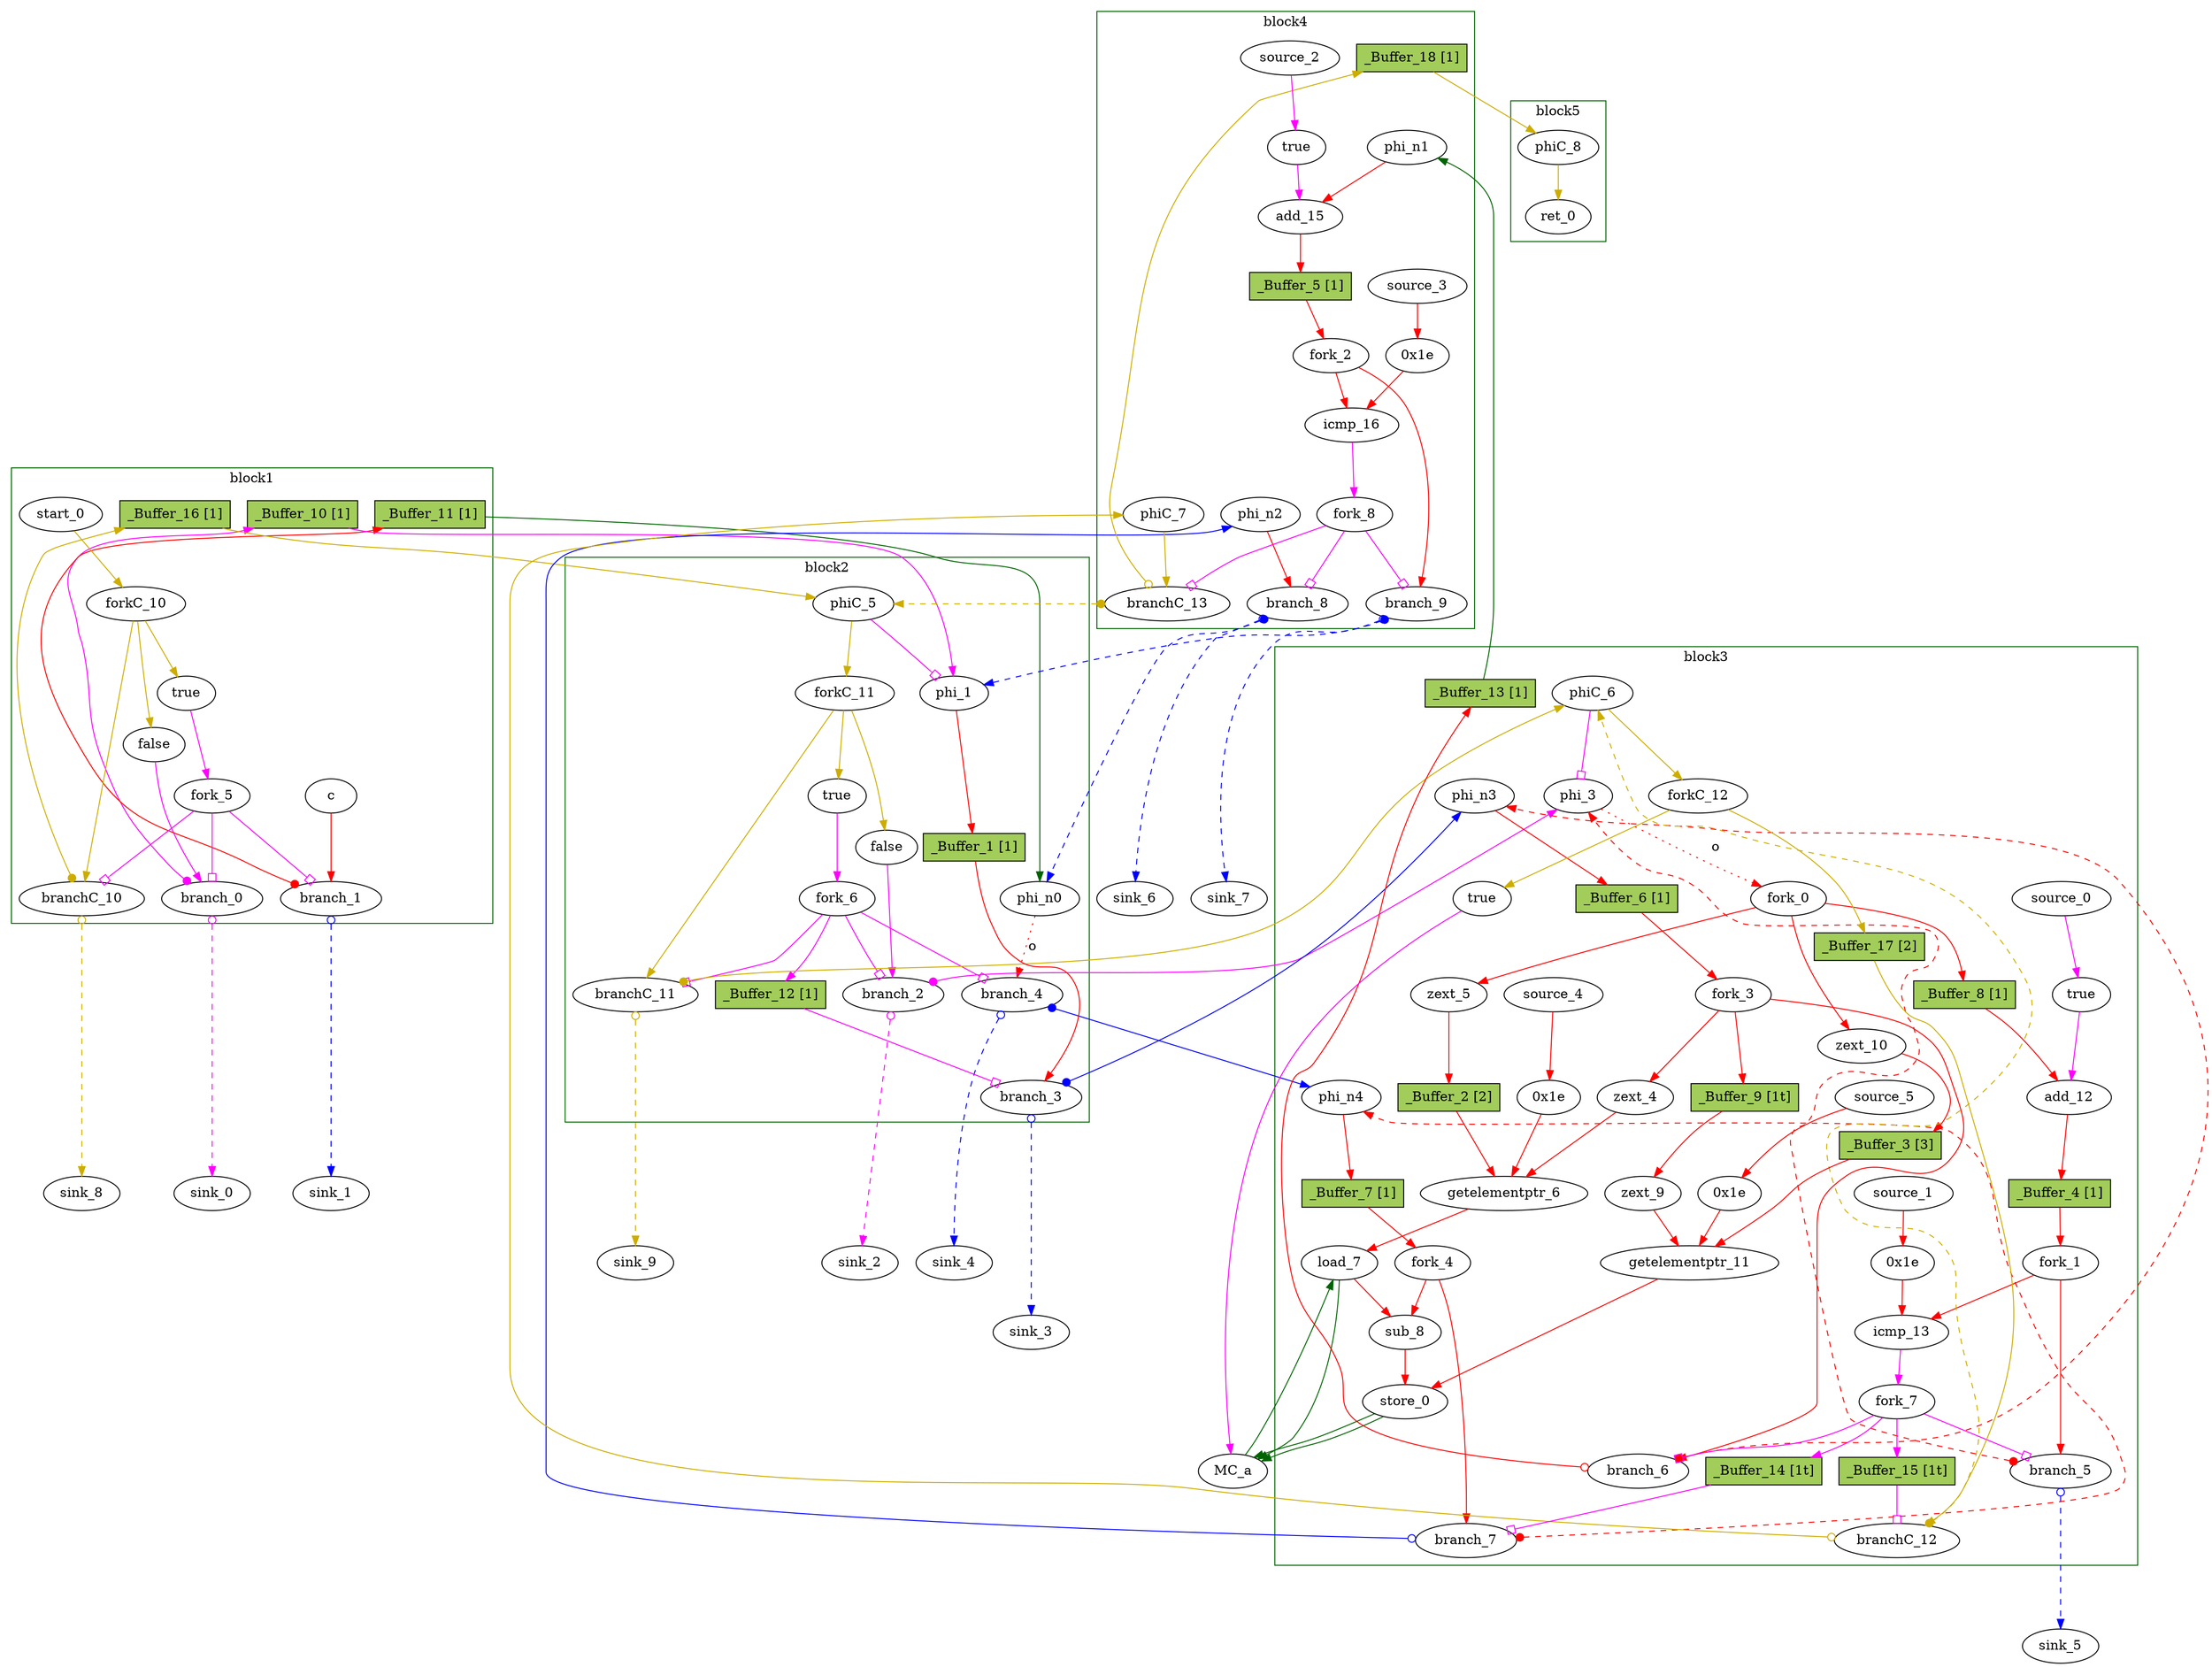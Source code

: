 // Number of blocks: 100
// Number of channels: 148
Digraph G {

  // Blocks
subgraph cluster_1 {
color = "darkgreen"
label = "block1"
  c [type=Entry, in="in1:32", out="out1:32", bbID = 1,  shape=oval];
  brCst_block1 [type=Constant, in="in1:1", out="out1:1", bbID = 1, value="0x1", label=true,  shape=oval];
  cst_0 [type=Constant, in="in1:1", out="out1:1", bbID = 1, value="0x0", label=false,  shape=oval];
  branch_0 [type=Branch, in="in1:1 in2?:1", out="out1+:1 out2-:1", bbID = 1,  shape=oval];
  branch_1 [type=Branch, in="in1:32 in2?:1", out="out1+:32 out2-:32", bbID = 1,  shape=oval];
  fork_5 [type=Fork, in="in1:1", out="out1:1 out2:1 out3:1", bbID = 1,  shape=oval];
  start_0 [type=Entry, in="in1:0", out="out1:0", bbID = 1,  shape=oval];
  forkC_10 [type=Fork, in="in1:0", out="out1:0 out2:0 out3:0", bbID = 1,  shape=oval];
  branchC_10 [type=Branch, in="in1:0 in2?:1", out="out1+:0 out2-:0", bbID = 1,  shape=oval];
  _Buffer_10 [type=Buffer, in="in1:1", out="out1:1", bbID = 1, slots=1, transparent=false, label="_Buffer_10 [1]",  shape=box, style=filled, fillcolor=darkolivegreen3, height = 0.4];
  _Buffer_11 [type=Buffer, in="in1:32", out="out1:32", bbID = 1, slots=1, transparent=false, label="_Buffer_11 [1]",  shape=box, style=filled, fillcolor=darkolivegreen3, height = 0.4];
  _Buffer_16 [type=Buffer, in="in1:0", out="out1:0", bbID = 1, slots=1, transparent=false, label="_Buffer_16 [1]",  shape=box, style=filled, fillcolor=darkolivegreen3, height = 0.4];
}
subgraph cluster_2 {
color = "darkgreen"
label = "block2"
  phi_1 [type=Mux, in="in1?:1 in2:32 in3:32", out="out1:32", delay=0.366, bbID = 2,  shape=oval];
  brCst_block2 [type=Constant, in="in1:1", out="out1:1", bbID = 2, value="0x1", label=true,  shape=oval];
  cst_1 [type=Constant, in="in1:1", out="out1:1", bbID = 2, value="0x0", label=false,  shape=oval];
  phi_n0 [type=Merge, in="in1:32 in2:32", out="out1:32", delay=0.366, bbID = 2,  shape=oval];
  branch_2 [type=Branch, in="in1:1 in2?:1", out="out1+:1 out2-:1", bbID = 2,  shape=oval];
  branch_3 [type=Branch, in="in1:32 in2?:1", out="out1+:32 out2-:32", bbID = 2,  shape=oval];
  branch_4 [type=Branch, in="in1:32 in2?:1", out="out1+:32 out2-:32", bbID = 2,  shape=oval];
  fork_6 [type=Fork, in="in1:1", out="out1:1 out2:1 out3:1 out4:1", bbID = 2,  shape=oval];
  phiC_5 [type=CntrlMerge, in="in1:0 in2:0", out="out1:0 out2?:1", delay=0.166, bbID = 2,  shape=oval];
  forkC_11 [type=Fork, in="in1:0", out="out1:0 out2:0 out3:0", bbID = 2,  shape=oval];
  branchC_11 [type=Branch, in="in1:0 in2?:1", out="out1+:0 out2-:0", bbID = 2,  shape=oval];
  _Buffer_1 [type=Buffer, in="in1:32", out="out1:32", bbID = 2, slots=1, transparent=false, label="_Buffer_1 [1]",  shape=box, style=filled, fillcolor=darkolivegreen3, height = 0.4];
  _Buffer_12 [type=Buffer, in="in1:1", out="out1:1", bbID = 2, slots=1, transparent=false, label="_Buffer_12 [1]",  shape=box, style=filled, fillcolor=darkolivegreen3, height = 0.4];
}
subgraph cluster_3 {
color = "darkgreen"
label = "block3"
  phi_3 [type=Mux, in="in1?:1 in2:32 in3:32", out="out1:32", delay=0.366, bbID = 3,  shape=oval];
  zext_4 [type=Operator, in="in1:32", out="out1:32", op = "zext_op", bbID = 3, retimingDiff=1,  shape=oval];
  zext_5 [type=Operator, in="in1:32", out="out1:32", op = "zext_op", bbID = 3,  shape=oval];
  getelementptr_6 [type=Operator, in="in1:32 in2:32 in3:32", out="out1:32", op = "getelementptr_op", delay=2.966, constants=1, bbID = 3, retimingDiff=1,  shape=oval];
  load_7 [type=Operator, in="in1:32 in2:32", out="out1:32 out2:32", op = "mc_load_op", latency=2, bbID = 3, portID = 0, offset = 0, retimingDiff=1,  shape=oval];
  sub_8 [type=Operator, in="in1:32 in2:32", out="out1:32", op = "sub_op", delay=1.693, bbID = 3, retimingDiff=2,  shape=oval];
  zext_9 [type=Operator, in="in1:32", out="out1:32", op = "zext_op", bbID = 3, retimingDiff=2,  shape=oval];
  zext_10 [type=Operator, in="in1:32", out="out1:32", op = "zext_op", bbID = 3,  shape=oval];
  getelementptr_11 [type=Operator, in="in1:32 in2:32 in3:32", out="out1:32", op = "getelementptr_op", delay=2.966, constants=1, bbID = 3, retimingDiff=2,  shape=oval];
  store_0 [type=Operator, in="in1:32 in2:32", out="out1:32 out2:32", op = "mc_store_op", bbID = 3, portID = 0, offset = 0, retimingDiff=2,  shape=oval];
  cst_2 [type=Constant, in="in1:1", out="out1:1", bbID = 3, value="0x1", label=true, retimingDiff=0.5,  shape=oval];
  add_12 [type=Operator, in="in1:32 in2:32", out="out1:32", op = "add_op", delay=1.693, bbID = 3, retimingDiff=0.5,  shape=oval];
  cst_3 [type=Constant, in="in1:32", out="out1:32", bbID = 3, value="0x1e", label="0x1e", retimingDiff=1,  shape=oval];
  icmp_13 [type=Operator, in="in1:32 in2:32", out="out1:1", op = "icmp_ult_op", delay=1.53, bbID = 3, retimingDiff=1,  shape=oval];
  cst_6 [type=Constant, in="in1:32", out="out1:32", bbID = 3, value="0x1e", label="0x1e", retimingDiff=1,  shape=oval];
  cst_7 [type=Constant, in="in1:32", out="out1:32", bbID = 3, value="0x1e", label="0x1e", retimingDiff=2,  shape=oval];
  phi_n3 [type=Merge, in="in1:32 in2:32", out="out1:32", delay=0.366, bbID = 3,  shape=oval];
  phi_n4 [type=Merge, in="in1:32 in2:32", out="out1:32", delay=0.366, bbID = 3, retimingDiff=1,  shape=oval];
  fork_0 [type=Fork, in="in1:32", out="out1:32 out2:32 out3:32", bbID = 3,  shape=oval];
  fork_1 [type=Fork, in="in1:32", out="out1:32 out2:32", bbID = 3, retimingDiff=1,  shape=oval];
  fork_3 [type=Fork, in="in1:32", out="out1:32 out2:32 out3:32", bbID = 3, retimingDiff=1,  shape=oval];
  fork_4 [type=Fork, in="in1:32", out="out1:32 out2:32", bbID = 3, retimingDiff=2,  shape=oval];
  branch_5 [type=Branch, in="in1:32 in2?:1", out="out1+:32 out2-:32", bbID = 3, retimingDiff=1,  shape=oval];
  branch_6 [type=Branch, in="in1:32 in2?:1", out="out1+:32 out2-:32", bbID = 3, retimingDiff=1,  shape=oval];
  branch_7 [type=Branch, in="in1:32 in2?:1", out="out1+:32 out2-:32", bbID = 3, retimingDiff=2,  shape=oval];
  fork_7 [type=Fork, in="in1:1", out="out1:1 out2:1 out3:1 out4:1", bbID = 3, retimingDiff=1,  shape=oval];
  cst_8 [type=Constant, in="in1:1", out="out1:1", bbID = 3, value="0x1", label=true,  shape=oval];
  phiC_6 [type=CntrlMerge, in="in1:0 in2:0", out="out1:0 out2?:1", delay=0.166, bbID = 3,  shape=oval];
  forkC_12 [type=Fork, in="in1:0", out="out1:0 out2:0", bbID = 3,  shape=oval];
  branchC_12 [type=Branch, in="in1:0 in2?:1", out="out1+:0 out2-:0", bbID = 3, retimingDiff=1,  shape=oval];
  source_0 [type=Source, out="out1:1", bbID = 3, retimingDiff=0.5,  shape=oval];
  source_1 [type=Source, out="out1:32", bbID = 3, retimingDiff=1,  shape=oval];
  source_4 [type=Source, out="out1:32", bbID = 3, retimingDiff=1,  shape=oval];
  source_5 [type=Source, out="out1:32", bbID = 3, retimingDiff=2,  shape=oval];
  _Buffer_2 [type=Buffer, in="in1:32", out="out1:32", bbID = 3, slots=2, transparent=false, label="_Buffer_2 [2]",  shape=box, style=filled, fillcolor=darkolivegreen3, height = 0.4];
  _Buffer_3 [type=Buffer, in="in1:32", out="out1:32", bbID = 3, slots=2, transparent=false, label="_Buffer_3 [3]",  shape=box, style=filled, fillcolor=darkolivegreen3, height = 0.4];
  _Buffer_4 [type=Buffer, in="in1:32", out="out1:32", bbID = 3, slots=1, transparent=false, label="_Buffer_4 [1]",  shape=box, style=filled, fillcolor=darkolivegreen3, height = 0.4];
  _Buffer_6 [type=Buffer, in="in1:32", out="out1:32", bbID = 3, slots=1, transparent=false, label="_Buffer_6 [1]",  shape=box, style=filled, fillcolor=darkolivegreen3, height = 0.4];
  _Buffer_7 [type=Buffer, in="in1:32", out="out1:32", bbID = 3, slots=1, transparent=false, label="_Buffer_7 [1]",  shape=box, style=filled, fillcolor=darkolivegreen3, height = 0.4];
  _Buffer_8 [type=Buffer, in="in1:32", out="out1:32", bbID = 3, slots=1, transparent=false, label="_Buffer_8 [1]",  shape=box, style=filled, fillcolor=darkolivegreen3, height = 0.4];
  _Buffer_9 [type=Buffer, in="in1:32", out="out1:32", bbID = 3, slots=1, transparent=true, label="_Buffer_9 [1t]",  shape=box, style=filled, fillcolor=darkolivegreen3, height = 0.4];
  _Buffer_13 [type=Buffer, in="in1:32", out="out1:32", bbID = 3, slots=1, transparent=false, label="_Buffer_13 [1]",  shape=box, style=filled, fillcolor=darkolivegreen3, height = 0.4];
  _Buffer_14 [type=Buffer, in="in1:1", out="out1:1", bbID = 3, slots=1, transparent=true, label="_Buffer_14 [1t]",  shape=box, style=filled, fillcolor=darkolivegreen3, height = 0.4];
  _Buffer_15 [type=Buffer, in="in1:1", out="out1:1", bbID = 3, slots=1, transparent=true, label="_Buffer_15 [1t]",  shape=box, style=filled, fillcolor=darkolivegreen3, height = 0.4];
  _Buffer_17 [type=Buffer, in="in1:0", out="out1:0", bbID = 3, slots=2, transparent=false, label="_Buffer_17 [2]",  shape=box, style=filled, fillcolor=darkolivegreen3, height = 0.4];
}
subgraph cluster_4 {
color = "darkgreen"
label = "block4"
  cst_4 [type=Constant, in="in1:1", out="out1:1", bbID = 4, value="0x1", label=true,  shape=oval];
  add_15 [type=Operator, in="in1:32 in2:32", out="out1:32", op = "add_op", delay=1.693, bbID = 4,  shape=oval];
  cst_5 [type=Constant, in="in1:32", out="out1:32", bbID = 4, value="0x1e", label="0x1e",  shape=oval];
  icmp_16 [type=Operator, in="in1:32 in2:32", out="out1:1", op = "icmp_ult_op", delay=1.53, bbID = 4,  shape=oval];
  phi_n1 [type=Merge, in="in1:32", out="out1:32", bbID = 4,  shape=oval];
  phi_n2 [type=Merge, in="in1:32", out="out1:32", bbID = 4,  shape=oval];
  fork_2 [type=Fork, in="in1:32", out="out1:32 out2:32", bbID = 4,  shape=oval];
  branch_8 [type=Branch, in="in1:32 in2?:1", out="out1+:32 out2-:32", bbID = 4,  shape=oval];
  branch_9 [type=Branch, in="in1:32 in2?:1", out="out1+:32 out2-:32", bbID = 4,  shape=oval];
  fork_8 [type=Fork, in="in1:1", out="out1:1 out2:1 out3:1", bbID = 4,  shape=oval];
  phiC_7 [type=Merge, in="in1:0", out="out1:0", delay=0.166, bbID = 4,  shape=oval];
  branchC_13 [type=Branch, in="in1:0 in2?:1", out="out1+:0 out2-:0", bbID = 4,  shape=oval];
  source_2 [type=Source, out="out1:1", bbID = 4,  shape=oval];
  source_3 [type=Source, out="out1:32", bbID = 4,  shape=oval];
  _Buffer_5 [type=Buffer, in="in1:32", out="out1:32", bbID = 4, slots=1, transparent=false, label="_Buffer_5 [1]",  shape=box, style=filled, fillcolor=darkolivegreen3, height = 0.4];
  _Buffer_18 [type=Buffer, in="in1:0", out="out1:0", bbID = 4, slots=1, transparent=false, label="_Buffer_18 [1]",  shape=box, style=filled, fillcolor=darkolivegreen3, height = 0.4];
}
subgraph cluster_5 {
color = "darkgreen"
label = "block5"
  ret_0 [type=Operator, in="in1:0", out="out1:0", op = "ret_op", bbID = 5,  shape=oval];
  phiC_8 [type=Merge, in="in1:0", out="out1:0", delay=0.166, bbID = 5,  shape=oval];
}
  MC_a [type=MC, in="in1:32*c0 in2:32*l0a in3:32*s0a in4:32*s0d", out="out1:32*l0d out2:0*e", bbID = 0, memory = "a", bbcount = 1, ldcount = 1, stcount = 1, ];
//  end_0 [type=Exit, in="in1:0*e in2:0", out="out1:0", bbID = 0,  shape=oval];
  sink_0 [type=Sink, in="in1:1", bbID = 0,  shape=oval];
  sink_1 [type=Sink, in="in1:32", bbID = 0,  shape=oval];
  sink_2 [type=Sink, in="in1:1", bbID = 0,  shape=oval];
  sink_3 [type=Sink, in="in1:32", bbID = 0,  shape=oval];
  sink_4 [type=Sink, in="in1:32", bbID = 0,  shape=oval];
  sink_5 [type=Sink, in="in1:32", bbID = 0,  shape=oval];
  sink_6 [type=Sink, in="in1:32", bbID = 0,  shape=oval];
  sink_7 [type=Sink, in="in1:32", bbID = 0,  shape=oval];
  sink_8 [type=Sink, in="in1:0", bbID = 0,  shape=oval];
  sink_9 [type=Sink, in="in1:0", bbID = 0,  shape=oval];

  // Channels
  c -> branch_1 [from=out1, to=in1, arrowhead=normal, color=red];
  brCst_block1 -> fork_5 [from=out1, to=in1, arrowhead=normal, color=magenta];
  cst_0 -> branch_0 [from=out1, to=in1, arrowhead=normal, color=magenta];
  phi_1 -> _Buffer_1 [from=out1, to=in1, arrowhead=normal, color=red];
  brCst_block2 -> fork_6 [from=out1, to=in1, arrowhead=normal, color=magenta];
  cst_1 -> branch_2 [from=out1, to=in1, arrowhead=normal, color=magenta];
  phi_3 -> fork_0 [from=out1, to=in1, arrowhead=normal, color=red, slots=1, style=dotted, label="o", transparent=true];
  zext_4 -> getelementptr_6 [from=out1, to=in1, arrowhead=normal, color=red];
  zext_5 -> _Buffer_2 [from=out1, to=in1, arrowhead=normal, color=red];
  getelementptr_6 -> load_7 [from=out1, to=in2, arrowhead=normal, color=red];
  load_7 -> sub_8 [from=out1, to=in2, arrowhead=normal, color=red];
  load_7 -> MC_a [from=out2, to=in2, arrowhead=normal, color=darkgreen];
  sub_8 -> store_0 [from=out1, to=in1, arrowhead=normal, color=red];
  zext_9 -> getelementptr_11 [from=out1, to=in1, arrowhead=normal, color=red];
  zext_10 -> _Buffer_3 [from=out1, to=in1, arrowhead=normal, color=red];
  getelementptr_11 -> store_0 [from=out1, to=in2, arrowhead=normal, color=red];
  store_0 -> MC_a [from=out2, to=in3, arrowhead=normal, color=darkgreen];
  store_0 -> MC_a [from=out1, to=in4, arrowhead=normal, color=darkgreen];
  cst_2 -> add_12 [from=out1, to=in2, arrowhead=normal, color=magenta];
  add_12 -> _Buffer_4 [from=out1, to=in1, arrowhead=normal, color=red];
  cst_3 -> icmp_13 [from=out1, to=in2, arrowhead=normal, color=red];
  icmp_13 -> fork_7 [from=out1, to=in1, arrowhead=normal, color=magenta];
  cst_4 -> add_15 [from=out1, to=in2, arrowhead=normal, color=magenta];
  add_15 -> _Buffer_5 [from=out1, to=in1, arrowhead=normal, color=red];
  cst_5 -> icmp_16 [from=out1, to=in2, arrowhead=normal, color=red];
  icmp_16 -> fork_8 [from=out1, to=in1, arrowhead=normal, color=magenta];
//  ret_0 -> end_0 [from=out1, to=in2, arrowhead=normal, color=gold3];
  cst_6 -> getelementptr_6 [from=out1, to=in3, arrowhead=normal, color=red];
  cst_7 -> getelementptr_11 [from=out1, to=in3, arrowhead=normal, color=red];
  phi_n0 -> branch_4 [from=out1, to=in1, arrowhead=normal, color=red, slots=1, style=dotted, label="o", transparent=true];
  phi_n1 -> add_15 [from=out1, to=in1, arrowhead=normal, color=red];
  phi_n2 -> branch_8 [from=out1, to=in1, arrowhead=normal, color=red];
  phi_n3 -> _Buffer_6 [from=out1, to=in1, arrowhead=normal, color=red];
  phi_n4 -> _Buffer_7 [from=out1, to=in1, arrowhead=normal, color=red];
  fork_0 -> zext_5 [from=out1, to=in1, arrowhead=normal, color=red];
  fork_0 -> zext_10 [from=out2, to=in1, arrowhead=normal, color=red];
  fork_0 -> _Buffer_8 [from=out3, to=in1, arrowhead=normal, color=red];
  fork_1 -> icmp_13 [from=out1, to=in1, arrowhead=normal, color=red];
  fork_1 -> branch_5 [from=out2, to=in1, arrowhead=normal, color=red];
  fork_2 -> icmp_16 [from=out1, to=in1, arrowhead=normal, color=red];
  fork_2 -> branch_9 [from=out2, to=in1, arrowhead=normal, color=red];
  fork_3 -> zext_4 [from=out1, to=in1, arrowhead=normal, color=red];
  fork_3 -> _Buffer_9 [from=out2, to=in1, arrowhead=normal, color=red];
  fork_3 -> branch_6 [from=out3, to=in1, arrowhead=normal, color=red];
  fork_4 -> sub_8 [from=out1, to=in1, arrowhead=normal, color=red];
  fork_4 -> branch_7 [from=out2, to=in1, arrowhead=normal, color=red];
  branch_0 -> _Buffer_10 [from=out1, to=in1, dir=both, arrowtail=dot, arrowhead=normal, color=magenta, constraint=false];
  branch_0 -> sink_0 [from=out2, to=in1, dir=both, arrowtail=odot, arrowhead=normal, color=magenta, style=dashed, minlen = 3];
  branch_1 -> _Buffer_11 [from=out1, to=in1, dir=both, arrowtail=dot, arrowhead=normal, color=red, constraint=false];
  branch_1 -> sink_1 [from=out2, to=in1, dir=both, arrowtail=odot, arrowhead=normal, color=blue, style=dashed, minlen = 3];
  fork_5 -> branch_0 [from=out2, to=in2, arrowhead=obox, color=magenta];
  fork_5 -> branch_1 [from=out1, to=in2, arrowhead=obox, color=magenta];
  fork_5 -> branchC_10 [from=out3, to=in2, arrowhead=obox, color=magenta];
  branch_2 -> phi_3 [from=out1, to=in2, dir=both, arrowtail=dot, arrowhead=normal, color=magenta];
  branch_2 -> sink_2 [from=out2, to=in1, dir=both, arrowtail=odot, arrowhead=normal, color=magenta, style=dashed, minlen = 3];
  branch_3 -> phi_n3 [from=out1, to=in1, dir=both, arrowtail=dot, arrowhead=normal, color=blue];
  branch_3 -> sink_3 [from=out2, to=in1, dir=both, arrowtail=odot, arrowhead=normal, color=blue, style=dashed, minlen = 3];
  branch_4 -> phi_n4 [from=out1, to=in1, dir=both, arrowtail=dot, arrowhead=normal, color=blue];
  branch_4 -> sink_4 [from=out2, to=in1, dir=both, arrowtail=odot, arrowhead=normal, color=blue, style=dashed, minlen = 3];
  fork_6 -> branch_2 [from=out3, to=in2, arrowhead=obox, color=magenta];
  fork_6 -> _Buffer_12 [from=out2, to=in1, arrowhead=normal, color=magenta];
  fork_6 -> branch_4 [from=out1, to=in2, arrowhead=obox, color=magenta];
  fork_6 -> branchC_11 [from=out4, to=in2, arrowhead=obox, color=magenta];
  branch_5 -> phi_3 [from=out1, to=in3, dir=both, arrowtail=dot, arrowhead=normal, color=red, constraint=false, style=dashed, minlen = 3];
  branch_5 -> sink_5 [from=out2, to=in1, dir=both, arrowtail=odot, arrowhead=normal, color=blue, style=dashed, minlen = 3];
  branch_6 -> _Buffer_13 [from=out2, to=in1, dir=both, arrowtail=odot, arrowhead=normal, color=red, constraint=false];
  branch_6 -> phi_n3 [from=out1, to=in2, dir=both, arrowtail=dot, arrowhead=normal, color=red, constraint=false, style=dashed, minlen = 3];
  branch_7 -> phi_n2 [from=out2, to=in1, dir=both, arrowtail=odot, arrowhead=normal, color=blue];
  branch_7 -> phi_n4 [from=out1, to=in2, dir=both, arrowtail=dot, arrowhead=normal, color=red, constraint=false, style=dashed, minlen = 3];
  fork_7 -> branch_5 [from=out3, to=in2, arrowhead=obox, color=magenta];
  fork_7 -> branch_6 [from=out2, to=in2, arrowhead=obox, color=magenta];
  fork_7 -> _Buffer_14 [from=out1, to=in1, arrowhead=normal, color=magenta];
  fork_7 -> _Buffer_15 [from=out4, to=in1, arrowhead=normal, color=magenta];
  branch_8 -> phi_n0 [from=out1, to=in2, dir=both, arrowtail=dot, arrowhead=normal, color=blue, style=dashed, minlen = 3];
  branch_8 -> sink_6 [from=out2, to=in1, dir=both, arrowtail=odot, arrowhead=normal, color=blue, style=dashed, minlen = 3];
  branch_9 -> phi_1 [from=out1, to=in3, dir=both, arrowtail=dot, arrowhead=normal, color=blue, style=dashed, minlen = 3];
  branch_9 -> sink_7 [from=out2, to=in1, dir=both, arrowtail=odot, arrowhead=normal, color=blue, style=dashed, minlen = 3];
  fork_8 -> branch_8 [from=out2, to=in2, arrowhead=obox, color=magenta];
  fork_8 -> branch_9 [from=out1, to=in2, arrowhead=obox, color=magenta];
  fork_8 -> branchC_13 [from=out3, to=in2, arrowhead=obox, color=magenta];
  MC_a -> load_7 [from=out1, to=in1, arrowhead=normal, color=darkgreen];
//  MC_a -> end_0 [from=out2, to=in1, arrowhead=normal, color=gold3];
  cst_8 -> MC_a [from=out1, to=in1, arrowhead=normal, color=magenta];
  start_0 -> forkC_10 [from=out1, to=in1, arrowhead=normal, color=gold3];
  forkC_10 -> brCst_block1 [from=out3, to=in1, arrowhead=normal, color=gold3];
  forkC_10 -> cst_0 [from=out1, to=in1, arrowhead=normal, color=gold3];
  forkC_10 -> branchC_10 [from=out2, to=in1, arrowhead=normal, color=gold3];
  branchC_10 -> _Buffer_16 [from=out1, to=in1, dir=both, arrowtail=dot, arrowhead=normal, color=gold3, constraint=false];
  branchC_10 -> sink_8 [from=out2, to=in1, dir=both, arrowtail=odot, arrowhead=normal, color=gold3, style=dashed, minlen = 3];
  phiC_5 -> phi_1 [from=out2, to=in1, arrowhead=obox, color=magenta];
  phiC_5 -> forkC_11 [from=out1, to=in1, arrowhead=normal, color=gold3];
  forkC_11 -> brCst_block2 [from=out3, to=in1, arrowhead=normal, color=gold3];
  forkC_11 -> cst_1 [from=out1, to=in1, arrowhead=normal, color=gold3];
  forkC_11 -> branchC_11 [from=out2, to=in1, arrowhead=normal, color=gold3];
  branchC_11 -> phiC_6 [from=out1, to=in1, dir=both, arrowtail=dot, arrowhead=normal, color=gold3];
  branchC_11 -> sink_9 [from=out2, to=in1, dir=both, arrowtail=odot, arrowhead=normal, color=gold3, style=dashed, minlen = 3];
  phiC_6 -> phi_3 [from=out2, to=in1, arrowhead=obox, color=magenta];
  phiC_6 -> forkC_12 [from=out1, to=in1, arrowhead=normal, color=gold3];
  forkC_12 -> cst_8 [from=out1, to=in1, arrowhead=normal, color=gold3];
  forkC_12 -> _Buffer_17 [from=out2, to=in1, arrowhead=normal, color=gold3];
  branchC_12 -> phiC_6 [from=out1, to=in2, dir=both, arrowtail=dot, arrowhead=normal, color=gold3, constraint=false, style=dashed, minlen = 3];
  branchC_12 -> phiC_7 [from=out2, to=in1, dir=both, arrowtail=odot, arrowhead=normal, color=gold3];
  phiC_7 -> branchC_13 [from=out1, to=in1, arrowhead=normal, color=gold3];
  branchC_13 -> phiC_5 [from=out1, to=in2, dir=both, arrowtail=dot, arrowhead=normal, color=gold3, style=dashed, minlen = 3];
  branchC_13 -> _Buffer_18 [from=out2, to=in1, dir=both, arrowtail=odot, arrowhead=normal, color=gold3, constraint=false];
  phiC_8 -> ret_0 [from=out1, to=in1, arrowhead=normal, color=gold3];
  source_0 -> cst_2 [from=out1, to=in1, arrowhead=normal, color=magenta];
  source_1 -> cst_3 [from=out1, to=in1, arrowhead=normal, color=red];
  source_2 -> cst_4 [from=out1, to=in1, arrowhead=normal, color=magenta];
  source_3 -> cst_5 [from=out1, to=in1, arrowhead=normal, color=red];
  source_4 -> cst_6 [from=out1, to=in1, arrowhead=normal, color=red];
  source_5 -> cst_7 [from=out1, to=in1, arrowhead=normal, color=red];
  _Buffer_1 -> branch_3 [from=out1, to=in1, arrowhead=normal, color=red];
  _Buffer_2 -> getelementptr_6 [from=out1, to=in2, arrowhead=normal, color=red];
  _Buffer_3 -> getelementptr_11 [from=out1, to=in2, arrowhead=normal, color=red];
  _Buffer_4 -> fork_1 [from=out1, to=in1, arrowhead=normal, color=red];
  _Buffer_5 -> fork_2 [from=out1, to=in1, arrowhead=normal, color=red];
  _Buffer_6 -> fork_3 [from=out1, to=in1, arrowhead=normal, color=red];
  _Buffer_7 -> fork_4 [from=out1, to=in1, arrowhead=normal, color=red];
  _Buffer_8 -> add_12 [from=out1, to=in1, arrowhead=normal, color=red];
  _Buffer_9 -> zext_9 [from=out1, to=in1, arrowhead=normal, color=red];
  _Buffer_10 -> phi_1 [from=out1, to=in2, arrowhead=normal, color=magenta];
  _Buffer_11 -> phi_n0 [from=out1, to=in1, arrowhead=normal, color=darkgreen];
  _Buffer_12 -> branch_3 [from=out1, to=in2, arrowhead=obox, color=magenta];
  _Buffer_13 -> phi_n1 [from=out1, to=in1, arrowhead=normal, color=darkgreen];
  _Buffer_14 -> branch_7 [from=out1, to=in2, arrowhead=obox, color=magenta];
  _Buffer_15 -> branchC_12 [from=out1, to=in2, arrowhead=obox, color=magenta];
  _Buffer_16 -> phiC_5 [from=out1, to=in1, arrowhead=normal, color=gold3];
  _Buffer_17 -> branchC_12 [from=out1, to=in1, arrowhead=normal, color=gold3];
  _Buffer_18 -> phiC_8 [from=out1, to=in1, arrowhead=normal, color=gold3];
}
